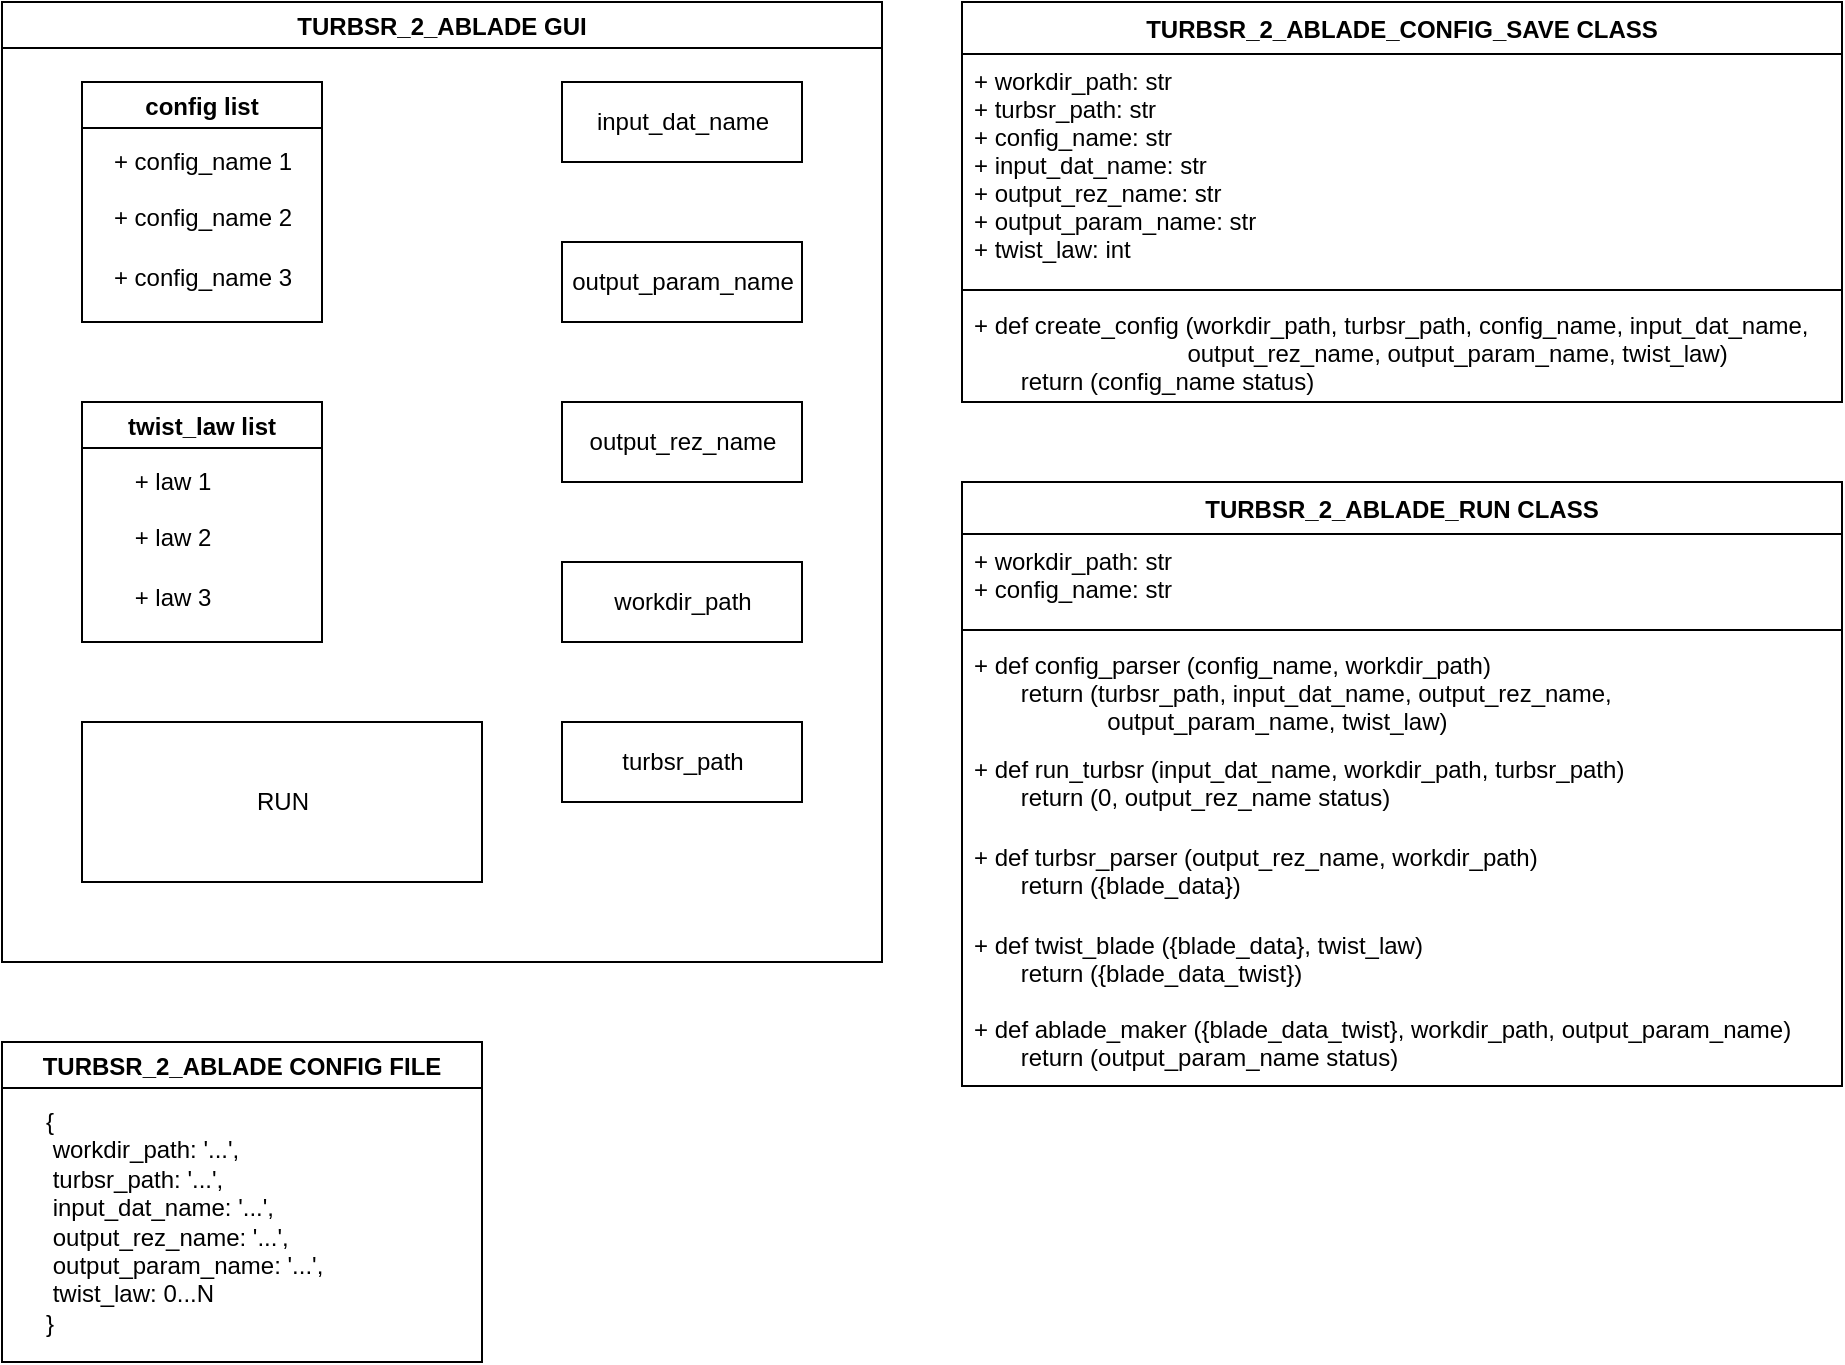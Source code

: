 <mxfile version="15.0.3" type="github">
  <diagram name="Page-1" id="c4acf3e9-155e-7222-9cf6-157b1a14988f">
    <mxGraphModel dx="1662" dy="705" grid="1" gridSize="10" guides="1" tooltips="1" connect="1" arrows="1" fold="1" page="1" pageScale="1" pageWidth="850" pageHeight="1100" background="none" math="0" shadow="0">
      <root>
        <mxCell id="0" />
        <mxCell id="1" parent="0" />
        <mxCell id="x_nODyUkCj5Ldj-to_ft-1" value="TURBSR_2_ABLADE_RUN CLASS" style="swimlane;fontStyle=1;align=center;verticalAlign=top;childLayout=stackLayout;horizontal=1;startSize=26;horizontalStack=0;resizeParent=1;resizeParentMax=0;resizeLast=0;collapsible=1;marginBottom=0;" vertex="1" parent="1">
          <mxGeometry x="520" y="320" width="440" height="302" as="geometry" />
        </mxCell>
        <mxCell id="x_nODyUkCj5Ldj-to_ft-5" value="+ workdir_path: str&#xa;+ config_name: str&#xa;" style="text;strokeColor=none;fillColor=none;align=left;verticalAlign=top;spacingLeft=4;spacingRight=4;overflow=hidden;rotatable=0;points=[[0,0.5],[1,0.5]];portConstraint=eastwest;" vertex="1" parent="x_nODyUkCj5Ldj-to_ft-1">
          <mxGeometry y="26" width="440" height="44" as="geometry" />
        </mxCell>
        <mxCell id="x_nODyUkCj5Ldj-to_ft-3" value="" style="line;strokeWidth=1;fillColor=none;align=left;verticalAlign=middle;spacingTop=-1;spacingLeft=3;spacingRight=3;rotatable=0;labelPosition=right;points=[];portConstraint=eastwest;" vertex="1" parent="x_nODyUkCj5Ldj-to_ft-1">
          <mxGeometry y="70" width="440" height="8" as="geometry" />
        </mxCell>
        <mxCell id="x_nODyUkCj5Ldj-to_ft-35" value="+ def config_parser (config_name, workdir_path)&#xa;       return (turbsr_path, input_dat_name, output_rez_name, &#xa;                    output_param_name, twist_law)&#xa; &#xa;)" style="text;strokeColor=none;fillColor=none;align=left;verticalAlign=top;spacingLeft=4;spacingRight=4;overflow=hidden;rotatable=0;points=[[0,0.5],[1,0.5]];portConstraint=eastwest;" vertex="1" parent="x_nODyUkCj5Ldj-to_ft-1">
          <mxGeometry y="78" width="440" height="52" as="geometry" />
        </mxCell>
        <mxCell id="x_nODyUkCj5Ldj-to_ft-2" value="+ def run_turbsr (input_dat_name, workdir_path, turbsr_path)&#xa;       return (0, output_rez_name status)" style="text;strokeColor=none;fillColor=none;align=left;verticalAlign=top;spacingLeft=4;spacingRight=4;overflow=hidden;rotatable=0;points=[[0,0.5],[1,0.5]];portConstraint=eastwest;" vertex="1" parent="x_nODyUkCj5Ldj-to_ft-1">
          <mxGeometry y="130" width="440" height="44" as="geometry" />
        </mxCell>
        <mxCell id="x_nODyUkCj5Ldj-to_ft-7" value="+ def turbsr_parser (output_rez_name, workdir_path)&#xa;       return ({blade_data})" style="text;strokeColor=none;fillColor=none;align=left;verticalAlign=top;spacingLeft=4;spacingRight=4;overflow=hidden;rotatable=0;points=[[0,0.5],[1,0.5]];portConstraint=eastwest;" vertex="1" parent="x_nODyUkCj5Ldj-to_ft-1">
          <mxGeometry y="174" width="440" height="44" as="geometry" />
        </mxCell>
        <mxCell id="x_nODyUkCj5Ldj-to_ft-4" value="+ def twist_blade ({blade_data}, twist_law)&#xa;       return ({blade_data_twist})" style="text;strokeColor=none;fillColor=none;align=left;verticalAlign=top;spacingLeft=4;spacingRight=4;overflow=hidden;rotatable=0;points=[[0,0.5],[1,0.5]];portConstraint=eastwest;" vertex="1" parent="x_nODyUkCj5Ldj-to_ft-1">
          <mxGeometry y="218" width="440" height="42" as="geometry" />
        </mxCell>
        <mxCell id="x_nODyUkCj5Ldj-to_ft-8" value="+ def ablade_maker ({blade_data_twist}, workdir_path, output_param_name)&#xa;       return (output_param_name status)" style="text;strokeColor=none;fillColor=none;align=left;verticalAlign=top;spacingLeft=4;spacingRight=4;overflow=hidden;rotatable=0;points=[[0,0.5],[1,0.5]];portConstraint=eastwest;" vertex="1" parent="x_nODyUkCj5Ldj-to_ft-1">
          <mxGeometry y="260" width="440" height="42" as="geometry" />
        </mxCell>
        <mxCell id="x_nODyUkCj5Ldj-to_ft-9" value="TURBSR_2_ABLADE GUI" style="swimlane;" vertex="1" parent="1">
          <mxGeometry x="40" y="80" width="440" height="480" as="geometry">
            <mxRectangle x="40" y="80" width="180" height="23" as="alternateBounds" />
          </mxGeometry>
        </mxCell>
        <mxCell id="x_nODyUkCj5Ldj-to_ft-10" value="workdir_path" style="html=1;" vertex="1" parent="x_nODyUkCj5Ldj-to_ft-9">
          <mxGeometry x="280" y="280" width="120" height="40" as="geometry" />
        </mxCell>
        <mxCell id="x_nODyUkCj5Ldj-to_ft-11" value="turbsr_path" style="html=1;" vertex="1" parent="x_nODyUkCj5Ldj-to_ft-9">
          <mxGeometry x="280" y="360" width="120" height="40" as="geometry" />
        </mxCell>
        <mxCell id="x_nODyUkCj5Ldj-to_ft-12" value="&lt;span style=&quot;text-align: left&quot;&gt;input_dat_name&lt;/span&gt;" style="html=1;" vertex="1" parent="x_nODyUkCj5Ldj-to_ft-9">
          <mxGeometry x="280" y="40" width="120" height="40" as="geometry" />
        </mxCell>
        <mxCell id="x_nODyUkCj5Ldj-to_ft-13" value="&lt;span style=&quot;text-align: left&quot;&gt;output_rez_name&lt;/span&gt;" style="html=1;" vertex="1" parent="x_nODyUkCj5Ldj-to_ft-9">
          <mxGeometry x="280" y="200" width="120" height="40" as="geometry" />
        </mxCell>
        <mxCell id="x_nODyUkCj5Ldj-to_ft-14" value="&lt;span style=&quot;text-align: left&quot;&gt;output_param_name&lt;/span&gt;" style="html=1;" vertex="1" parent="x_nODyUkCj5Ldj-to_ft-9">
          <mxGeometry x="280" y="120" width="120" height="40" as="geometry" />
        </mxCell>
        <mxCell id="x_nODyUkCj5Ldj-to_ft-16" value="twist_law list" style="swimlane;" vertex="1" parent="x_nODyUkCj5Ldj-to_ft-9">
          <mxGeometry x="40" y="200" width="120" height="120" as="geometry">
            <mxRectangle x="70" y="240" width="110" height="23" as="alternateBounds" />
          </mxGeometry>
        </mxCell>
        <mxCell id="x_nODyUkCj5Ldj-to_ft-17" value="+ law 1" style="text;html=1;align=center;verticalAlign=middle;resizable=0;points=[];autosize=1;strokeColor=none;" vertex="1" parent="x_nODyUkCj5Ldj-to_ft-16">
          <mxGeometry x="20" y="30" width="50" height="20" as="geometry" />
        </mxCell>
        <mxCell id="x_nODyUkCj5Ldj-to_ft-18" value="+ law 2" style="text;html=1;align=center;verticalAlign=middle;resizable=0;points=[];autosize=1;strokeColor=none;" vertex="1" parent="x_nODyUkCj5Ldj-to_ft-16">
          <mxGeometry x="20" y="58" width="50" height="20" as="geometry" />
        </mxCell>
        <mxCell id="x_nODyUkCj5Ldj-to_ft-19" value="+ law 3" style="text;html=1;align=center;verticalAlign=middle;resizable=0;points=[];autosize=1;strokeColor=none;" vertex="1" parent="x_nODyUkCj5Ldj-to_ft-16">
          <mxGeometry x="20" y="88" width="50" height="20" as="geometry" />
        </mxCell>
        <mxCell id="x_nODyUkCj5Ldj-to_ft-20" value="RUN" style="html=1;" vertex="1" parent="x_nODyUkCj5Ldj-to_ft-9">
          <mxGeometry x="40" y="360" width="200" height="80" as="geometry" />
        </mxCell>
        <mxCell id="x_nODyUkCj5Ldj-to_ft-24" value="config list" style="swimlane;" vertex="1" parent="x_nODyUkCj5Ldj-to_ft-9">
          <mxGeometry x="40" y="40" width="120" height="120" as="geometry">
            <mxRectangle x="70" y="240" width="110" height="23" as="alternateBounds" />
          </mxGeometry>
        </mxCell>
        <mxCell id="x_nODyUkCj5Ldj-to_ft-25" value="+ config_name 1" style="text;html=1;align=center;verticalAlign=middle;resizable=0;points=[];autosize=1;strokeColor=none;" vertex="1" parent="x_nODyUkCj5Ldj-to_ft-24">
          <mxGeometry x="10" y="30" width="100" height="20" as="geometry" />
        </mxCell>
        <mxCell id="x_nODyUkCj5Ldj-to_ft-26" value="+ config_name&amp;nbsp;2" style="text;html=1;align=center;verticalAlign=middle;resizable=0;points=[];autosize=1;strokeColor=none;" vertex="1" parent="x_nODyUkCj5Ldj-to_ft-24">
          <mxGeometry x="10" y="58" width="100" height="20" as="geometry" />
        </mxCell>
        <mxCell id="x_nODyUkCj5Ldj-to_ft-27" value="+ config_name&amp;nbsp;3" style="text;html=1;align=center;verticalAlign=middle;resizable=0;points=[];autosize=1;strokeColor=none;" vertex="1" parent="x_nODyUkCj5Ldj-to_ft-24">
          <mxGeometry x="10" y="88" width="100" height="20" as="geometry" />
        </mxCell>
        <mxCell id="x_nODyUkCj5Ldj-to_ft-21" value="TURBSR_2_ABLADE CONFIG FILE" style="swimlane;" vertex="1" parent="1">
          <mxGeometry x="40" y="600" width="240" height="160" as="geometry" />
        </mxCell>
        <mxCell id="x_nODyUkCj5Ldj-to_ft-22" value="{&lt;br&gt;&lt;span style=&quot;white-space: pre&quot;&gt;	&lt;/span&gt;workdir_path: &#39;...&#39;,&lt;br&gt;&lt;span style=&quot;white-space: pre&quot;&gt;	&lt;/span&gt;turbsr_path: &#39;...&#39;,&lt;br&gt;&lt;span style=&quot;white-space: pre&quot;&gt;	&lt;/span&gt;input_dat_name: &#39;...&#39;,&lt;br&gt;&lt;span style=&quot;white-space: pre&quot;&gt;	&lt;/span&gt;output_rez_name: &#39;...&#39;,&lt;br&gt;&lt;span style=&quot;white-space: pre&quot;&gt;	&lt;/span&gt;output_param_name: &#39;...&#39;,&lt;br&gt;&lt;span style=&quot;white-space: pre&quot;&gt;	&lt;/span&gt;twist_law: 0...N&lt;br&gt;}" style="text;html=1;align=left;verticalAlign=middle;resizable=0;points=[];autosize=1;strokeColor=none;" vertex="1" parent="x_nODyUkCj5Ldj-to_ft-21">
          <mxGeometry x="20" y="30" width="180" height="120" as="geometry" />
        </mxCell>
        <mxCell id="x_nODyUkCj5Ldj-to_ft-28" value="TURBSR_2_ABLADE_CONFIG_SAVE CLASS" style="swimlane;fontStyle=1;align=center;verticalAlign=top;childLayout=stackLayout;horizontal=1;startSize=26;horizontalStack=0;resizeParent=1;resizeParentMax=0;resizeLast=0;collapsible=1;marginBottom=0;" vertex="1" parent="1">
          <mxGeometry x="520" y="80" width="440" height="200" as="geometry" />
        </mxCell>
        <mxCell id="x_nODyUkCj5Ldj-to_ft-29" value="+ workdir_path: str&#xa;+ turbsr_path: str&#xa;+ config_name: str&#xa;+ input_dat_name: str&#xa;+ output_rez_name: str&#xa;+ output_param_name: str&#xa;+ twist_law: int" style="text;strokeColor=none;fillColor=none;align=left;verticalAlign=top;spacingLeft=4;spacingRight=4;overflow=hidden;rotatable=0;points=[[0,0.5],[1,0.5]];portConstraint=eastwest;" vertex="1" parent="x_nODyUkCj5Ldj-to_ft-28">
          <mxGeometry y="26" width="440" height="114" as="geometry" />
        </mxCell>
        <mxCell id="x_nODyUkCj5Ldj-to_ft-30" value="" style="line;strokeWidth=1;fillColor=none;align=left;verticalAlign=middle;spacingTop=-1;spacingLeft=3;spacingRight=3;rotatable=0;labelPosition=right;points=[];portConstraint=eastwest;" vertex="1" parent="x_nODyUkCj5Ldj-to_ft-28">
          <mxGeometry y="140" width="440" height="8" as="geometry" />
        </mxCell>
        <mxCell id="x_nODyUkCj5Ldj-to_ft-31" value="+ def create_config (workdir_path, turbsr_path, config_name, input_dat_name, &#xa;                                output_rez_name, output_param_name, twist_law)&#xa;       return (config_name status)" style="text;strokeColor=none;fillColor=none;align=left;verticalAlign=top;spacingLeft=4;spacingRight=4;overflow=hidden;rotatable=0;points=[[0,0.5],[1,0.5]];portConstraint=eastwest;" vertex="1" parent="x_nODyUkCj5Ldj-to_ft-28">
          <mxGeometry y="148" width="440" height="52" as="geometry" />
        </mxCell>
      </root>
    </mxGraphModel>
  </diagram>
</mxfile>
